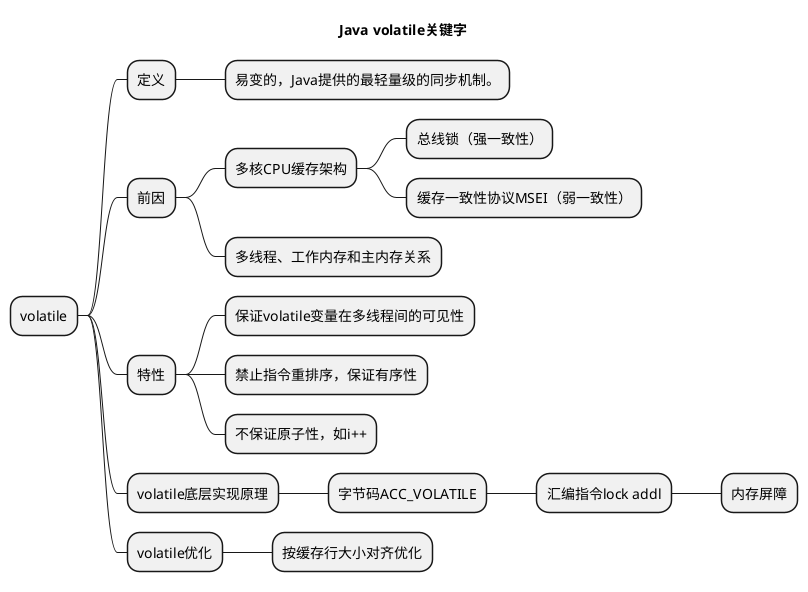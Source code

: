 @startmindmap
'https://plantuml.com/mindmap-diagram

title Java volatile关键字

* volatile
** 定义
*** 易变的，Java提供的最轻量级的同步机制。
** 前因
*** 多核CPU缓存架构
**** 总线锁（强一致性）
**** 缓存一致性协议MSEI（弱一致性）
*** 多线程、工作内存和主内存关系
** 特性
*** 保证volatile变量在多线程间的可见性
*** 禁止指令重排序，保证有序性
*** 不保证原子性，如i++
** volatile底层实现原理
*** 字节码ACC_VOLATILE
**** 汇编指令lock addl
***** 内存屏障

** volatile优化
*** 按缓存行大小对齐优化


@endmindmap
